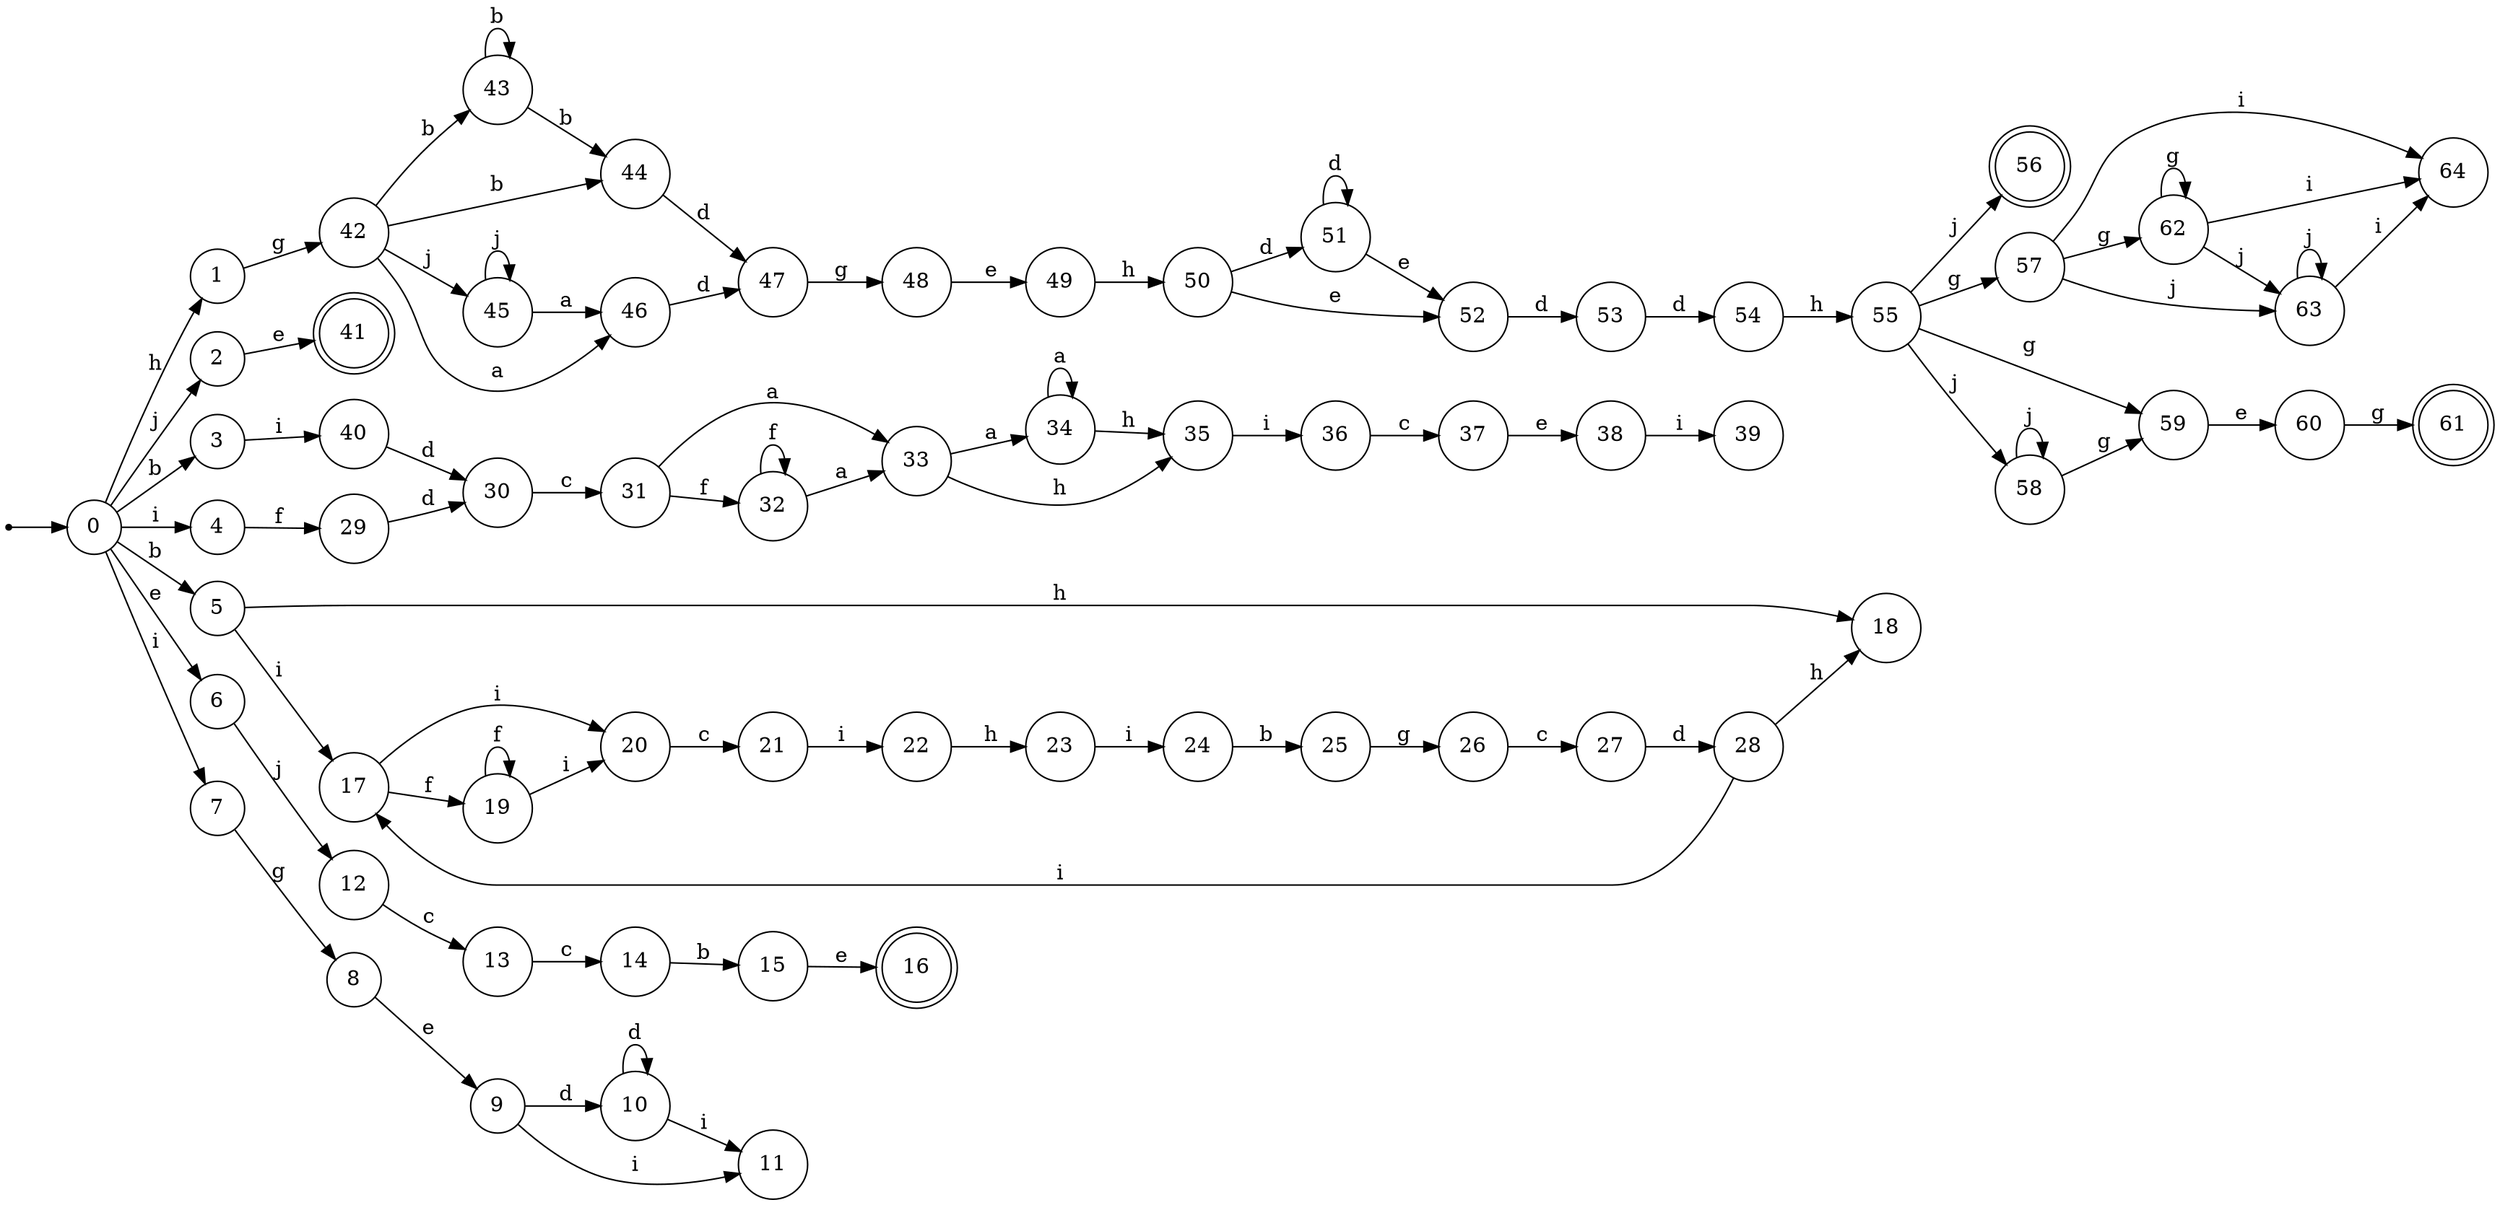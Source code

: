 digraph finite_state_machine {
rankdir=LR;
size="30,20";
node [shape = point]; "dummy0"
node [shape = circle]; "0";
"dummy0" -> "0";
node [shape = circle]; "1";
node [shape = circle]; "2";
node [shape = circle]; "3";
node [shape = circle]; "4";
node [shape = circle]; "5";
node [shape = circle]; "6";
node [shape = circle]; "7";
node [shape = circle]; "8";
node [shape = circle]; "9";
node [shape = circle]; "10";
node [shape = circle]; "11";
node [shape = circle]; "12";
node [shape = circle]; "13";
node [shape = circle]; "14";
node [shape = circle]; "15";
node [shape = doublecircle]; "16";node [shape = circle]; "17";
node [shape = circle]; "18";
node [shape = circle]; "19";
node [shape = circle]; "20";
node [shape = circle]; "21";
node [shape = circle]; "22";
node [shape = circle]; "23";
node [shape = circle]; "24";
node [shape = circle]; "25";
node [shape = circle]; "26";
node [shape = circle]; "27";
node [shape = circle]; "28";
node [shape = circle]; "29";
node [shape = circle]; "30";
node [shape = circle]; "31";
node [shape = circle]; "32";
node [shape = circle]; "33";
node [shape = circle]; "34";
node [shape = circle]; "35";
node [shape = circle]; "36";
node [shape = circle]; "37";
node [shape = circle]; "38";
node [shape = circle]; "39";
node [shape = circle]; "40";
node [shape = doublecircle]; "41";node [shape = circle]; "42";
node [shape = circle]; "43";
node [shape = circle]; "44";
node [shape = circle]; "45";
node [shape = circle]; "46";
node [shape = circle]; "47";
node [shape = circle]; "48";
node [shape = circle]; "49";
node [shape = circle]; "50";
node [shape = circle]; "51";
node [shape = circle]; "52";
node [shape = circle]; "53";
node [shape = circle]; "54";
node [shape = circle]; "55";
node [shape = doublecircle]; "56";node [shape = circle]; "57";
node [shape = circle]; "58";
node [shape = circle]; "59";
node [shape = circle]; "60";
node [shape = doublecircle]; "61";node [shape = circle]; "62";
node [shape = circle]; "63";
node [shape = circle]; "64";
"0" -> "1" [label = "h"];
 "0" -> "2" [label = "j"];
 "0" -> "3" [label = "b"];
 "0" -> "5" [label = "b"];
 "0" -> "4" [label = "i"];
 "0" -> "7" [label = "i"];
 "0" -> "6" [label = "e"];
 "7" -> "8" [label = "g"];
 "8" -> "9" [label = "e"];
 "9" -> "10" [label = "d"];
 "9" -> "11" [label = "i"];
 "10" -> "10" [label = "d"];
 "10" -> "11" [label = "i"];
 "6" -> "12" [label = "j"];
 "12" -> "13" [label = "c"];
 "13" -> "14" [label = "c"];
 "14" -> "15" [label = "b"];
 "15" -> "16" [label = "e"];
 "5" -> "17" [label = "i"];
 "5" -> "18" [label = "h"];
 "17" -> "19" [label = "f"];
 "17" -> "20" [label = "i"];
 "20" -> "21" [label = "c"];
 "21" -> "22" [label = "i"];
 "22" -> "23" [label = "h"];
 "23" -> "24" [label = "i"];
 "24" -> "25" [label = "b"];
 "25" -> "26" [label = "g"];
 "26" -> "27" [label = "c"];
 "27" -> "28" [label = "d"];
 "28" -> "17" [label = "i"];
 "28" -> "18" [label = "h"];
 "19" -> "19" [label = "f"];
 "19" -> "20" [label = "i"];
 "4" -> "29" [label = "f"];
 "29" -> "30" [label = "d"];
 "30" -> "31" [label = "c"];
 "31" -> "32" [label = "f"];
 "31" -> "33" [label = "a"];
 "33" -> "34" [label = "a"];
 "33" -> "35" [label = "h"];
 "35" -> "36" [label = "i"];
 "36" -> "37" [label = "c"];
 "37" -> "38" [label = "e"];
 "38" -> "39" [label = "i"];
 "34" -> "34" [label = "a"];
 "34" -> "35" [label = "h"];
 "32" -> "32" [label = "f"];
 "32" -> "33" [label = "a"];
 "3" -> "40" [label = "i"];
 "40" -> "30" [label = "d"];
 "2" -> "41" [label = "e"];
 "1" -> "42" [label = "g"];
 "42" -> "43" [label = "b"];
 "42" -> "44" [label = "b"];
 "42" -> "45" [label = "j"];
 "42" -> "46" [label = "a"];
 "46" -> "47" [label = "d"];
 "47" -> "48" [label = "g"];
 "48" -> "49" [label = "e"];
 "49" -> "50" [label = "h"];
 "50" -> "51" [label = "d"];
 "50" -> "52" [label = "e"];
 "52" -> "53" [label = "d"];
 "53" -> "54" [label = "d"];
 "54" -> "55" [label = "h"];
 "55" -> "56" [label = "j"];
 "55" -> "58" [label = "j"];
 "55" -> "57" [label = "g"];
 "55" -> "59" [label = "g"];
 "59" -> "60" [label = "e"];
 "60" -> "61" [label = "g"];
 "58" -> "58" [label = "j"];
 "58" -> "59" [label = "g"];
 "57" -> "62" [label = "g"];
 "57" -> "63" [label = "j"];
 "57" -> "64" [label = "i"];
 "63" -> "63" [label = "j"];
 "63" -> "64" [label = "i"];
 "62" -> "62" [label = "g"];
 "62" -> "63" [label = "j"];
 "62" -> "64" [label = "i"];
 "51" -> "51" [label = "d"];
 "51" -> "52" [label = "e"];
 "45" -> "45" [label = "j"];
 "45" -> "46" [label = "a"];
 "44" -> "47" [label = "d"];
 "43" -> "43" [label = "b"];
 "43" -> "44" [label = "b"];
 }
